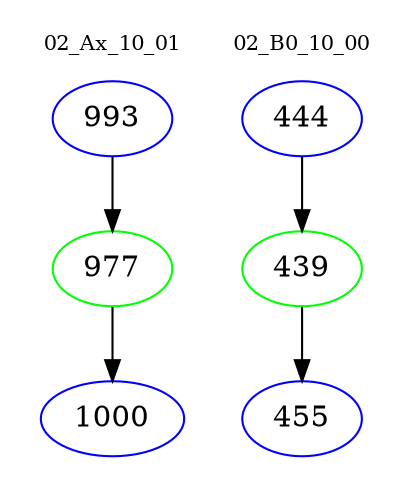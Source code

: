 digraph{
subgraph cluster_0 {
color = white
label = "02_Ax_10_01";
fontsize=10;
T0_993 [label="993", color="blue"]
T0_993 -> T0_977 [color="black"]
T0_977 [label="977", color="green"]
T0_977 -> T0_1000 [color="black"]
T0_1000 [label="1000", color="blue"]
}
subgraph cluster_1 {
color = white
label = "02_B0_10_00";
fontsize=10;
T1_444 [label="444", color="blue"]
T1_444 -> T1_439 [color="black"]
T1_439 [label="439", color="green"]
T1_439 -> T1_455 [color="black"]
T1_455 [label="455", color="blue"]
}
}

